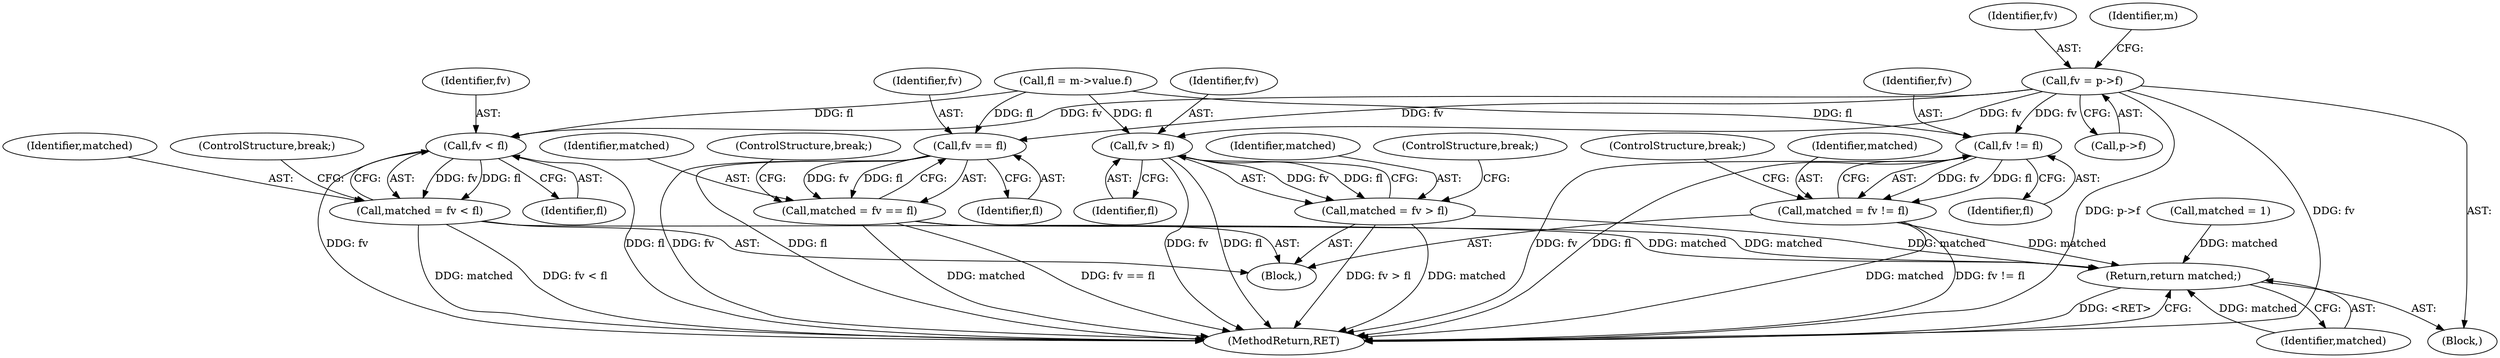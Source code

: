 digraph "0_file_4a284c89d6ef11aca34da65da7d673050a5ea320_1@pointer" {
"1000195" [label="(Call,fv = p->f)"];
"1000213" [label="(Call,fv != fl)"];
"1000211" [label="(Call,matched = fv != fl)"];
"1000248" [label="(Return,return matched;)"];
"1000220" [label="(Call,fv == fl)"];
"1000218" [label="(Call,matched = fv == fl)"];
"1000227" [label="(Call,fv > fl)"];
"1000225" [label="(Call,matched = fv > fl)"];
"1000234" [label="(Call,fv < fl)"];
"1000232" [label="(Call,matched = fv < fl)"];
"1000220" [label="(Call,fv == fl)"];
"1000994" [label="(MethodReturn,RET)"];
"1000195" [label="(Call,fv = p->f)"];
"1000228" [label="(Identifier,fv)"];
"1000227" [label="(Call,fv > fl)"];
"1000234" [label="(Call,fv < fl)"];
"1000229" [label="(Identifier,fl)"];
"1000249" [label="(Identifier,matched)"];
"1000196" [label="(Identifier,fv)"];
"1000236" [label="(Identifier,fl)"];
"1000216" [label="(ControlStructure,break;)"];
"1000211" [label="(Call,matched = fv != fl)"];
"1000226" [label="(Identifier,matched)"];
"1000218" [label="(Call,matched = fv == fl)"];
"1000206" [label="(Call,matched = 1)"];
"1000233" [label="(Identifier,matched)"];
"1000225" [label="(Call,matched = fv > fl)"];
"1000237" [label="(ControlStructure,break;)"];
"1000202" [label="(Identifier,m)"];
"1000235" [label="(Identifier,fv)"];
"1000213" [label="(Call,fv != fl)"];
"1000219" [label="(Identifier,matched)"];
"1000204" [label="(Block,)"];
"1000248" [label="(Return,return matched;)"];
"1000232" [label="(Call,matched = fv < fl)"];
"1000132" [label="(Block,)"];
"1000212" [label="(Identifier,matched)"];
"1000222" [label="(Identifier,fl)"];
"1000215" [label="(Identifier,fl)"];
"1000221" [label="(Identifier,fv)"];
"1000230" [label="(ControlStructure,break;)"];
"1000223" [label="(ControlStructure,break;)"];
"1000214" [label="(Identifier,fv)"];
"1000188" [label="(Call,fl = m->value.f)"];
"1000197" [label="(Call,p->f)"];
"1000195" -> "1000132"  [label="AST: "];
"1000195" -> "1000197"  [label="CFG: "];
"1000196" -> "1000195"  [label="AST: "];
"1000197" -> "1000195"  [label="AST: "];
"1000202" -> "1000195"  [label="CFG: "];
"1000195" -> "1000994"  [label="DDG: p->f"];
"1000195" -> "1000994"  [label="DDG: fv"];
"1000195" -> "1000213"  [label="DDG: fv"];
"1000195" -> "1000220"  [label="DDG: fv"];
"1000195" -> "1000227"  [label="DDG: fv"];
"1000195" -> "1000234"  [label="DDG: fv"];
"1000213" -> "1000211"  [label="AST: "];
"1000213" -> "1000215"  [label="CFG: "];
"1000214" -> "1000213"  [label="AST: "];
"1000215" -> "1000213"  [label="AST: "];
"1000211" -> "1000213"  [label="CFG: "];
"1000213" -> "1000994"  [label="DDG: fv"];
"1000213" -> "1000994"  [label="DDG: fl"];
"1000213" -> "1000211"  [label="DDG: fv"];
"1000213" -> "1000211"  [label="DDG: fl"];
"1000188" -> "1000213"  [label="DDG: fl"];
"1000211" -> "1000204"  [label="AST: "];
"1000212" -> "1000211"  [label="AST: "];
"1000216" -> "1000211"  [label="CFG: "];
"1000211" -> "1000994"  [label="DDG: matched"];
"1000211" -> "1000994"  [label="DDG: fv != fl"];
"1000211" -> "1000248"  [label="DDG: matched"];
"1000248" -> "1000132"  [label="AST: "];
"1000248" -> "1000249"  [label="CFG: "];
"1000249" -> "1000248"  [label="AST: "];
"1000994" -> "1000248"  [label="CFG: "];
"1000248" -> "1000994"  [label="DDG: <RET>"];
"1000249" -> "1000248"  [label="DDG: matched"];
"1000232" -> "1000248"  [label="DDG: matched"];
"1000206" -> "1000248"  [label="DDG: matched"];
"1000225" -> "1000248"  [label="DDG: matched"];
"1000218" -> "1000248"  [label="DDG: matched"];
"1000220" -> "1000218"  [label="AST: "];
"1000220" -> "1000222"  [label="CFG: "];
"1000221" -> "1000220"  [label="AST: "];
"1000222" -> "1000220"  [label="AST: "];
"1000218" -> "1000220"  [label="CFG: "];
"1000220" -> "1000994"  [label="DDG: fv"];
"1000220" -> "1000994"  [label="DDG: fl"];
"1000220" -> "1000218"  [label="DDG: fv"];
"1000220" -> "1000218"  [label="DDG: fl"];
"1000188" -> "1000220"  [label="DDG: fl"];
"1000218" -> "1000204"  [label="AST: "];
"1000219" -> "1000218"  [label="AST: "];
"1000223" -> "1000218"  [label="CFG: "];
"1000218" -> "1000994"  [label="DDG: matched"];
"1000218" -> "1000994"  [label="DDG: fv == fl"];
"1000227" -> "1000225"  [label="AST: "];
"1000227" -> "1000229"  [label="CFG: "];
"1000228" -> "1000227"  [label="AST: "];
"1000229" -> "1000227"  [label="AST: "];
"1000225" -> "1000227"  [label="CFG: "];
"1000227" -> "1000994"  [label="DDG: fv"];
"1000227" -> "1000994"  [label="DDG: fl"];
"1000227" -> "1000225"  [label="DDG: fv"];
"1000227" -> "1000225"  [label="DDG: fl"];
"1000188" -> "1000227"  [label="DDG: fl"];
"1000225" -> "1000204"  [label="AST: "];
"1000226" -> "1000225"  [label="AST: "];
"1000230" -> "1000225"  [label="CFG: "];
"1000225" -> "1000994"  [label="DDG: fv > fl"];
"1000225" -> "1000994"  [label="DDG: matched"];
"1000234" -> "1000232"  [label="AST: "];
"1000234" -> "1000236"  [label="CFG: "];
"1000235" -> "1000234"  [label="AST: "];
"1000236" -> "1000234"  [label="AST: "];
"1000232" -> "1000234"  [label="CFG: "];
"1000234" -> "1000994"  [label="DDG: fl"];
"1000234" -> "1000994"  [label="DDG: fv"];
"1000234" -> "1000232"  [label="DDG: fv"];
"1000234" -> "1000232"  [label="DDG: fl"];
"1000188" -> "1000234"  [label="DDG: fl"];
"1000232" -> "1000204"  [label="AST: "];
"1000233" -> "1000232"  [label="AST: "];
"1000237" -> "1000232"  [label="CFG: "];
"1000232" -> "1000994"  [label="DDG: matched"];
"1000232" -> "1000994"  [label="DDG: fv < fl"];
}
